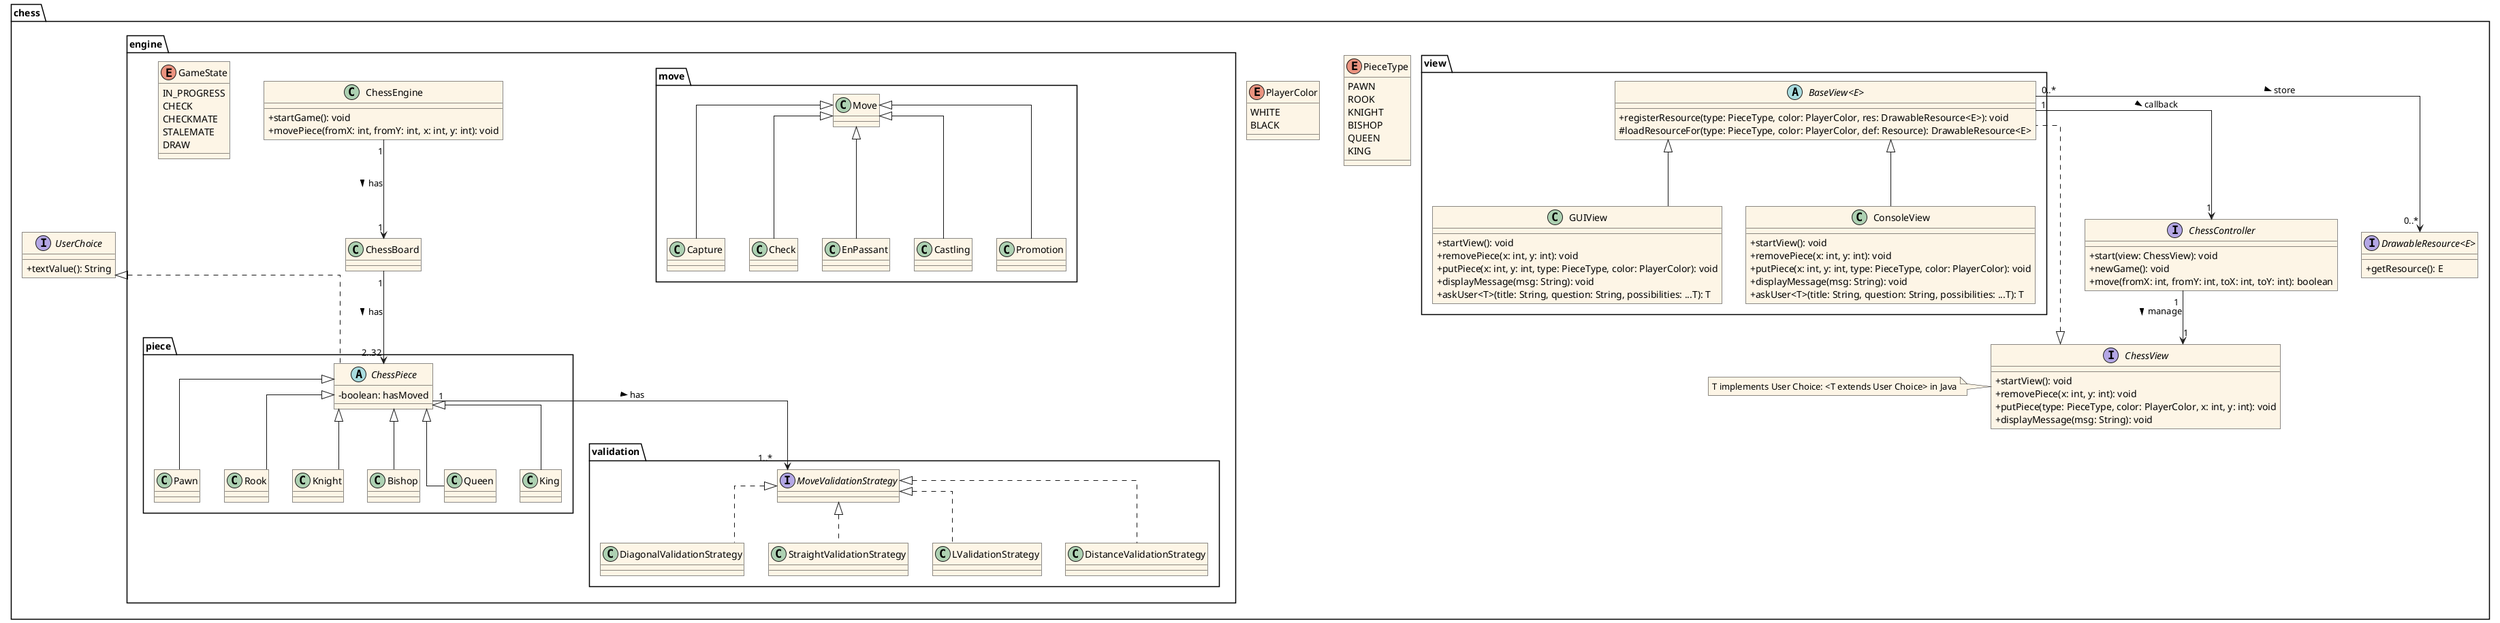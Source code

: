 @startuml
skinparam linetype ortho
skinparam roundCorner 0
skinparam classAttributeIconSize 0
skinparam ClassBackgroundColor #OldLace
skinparam NoteBackgroundColor #OldLace
skinparam Shadowing false
top to bottom direction

package chess {
    enum PieceType {
        PAWN
        ROOK
        KNIGHT
        BISHOP
        QUEEN
        KING
    }

    enum PlayerColor {
        WHITE
        BLACK
    }

    interface ChessController {
        + start(view: ChessView): void
        + newGame(): void
        + move(fromX: int, fromY: int, toX: int, toY: int): boolean
    }

    interface UserChoice {
        + textValue(): String
    }

    interface "DrawableResource<E>" {
        + getResource(): E
    }

    interface ChessView {
        + startView(): void
        + removePiece(x: int, y: int): void
        + putPiece(type: PieceType, color: PlayerColor, x: int, y: int): void
        + displayMessage(msg: String): void
    }

    note left of ChessView
        T implements User Choice: <T extends User Choice> in Java
    end note

    package view {
        abstract class "BaseView<E>" implements chess.ChessView {
            + registerResource(type: PieceType, color: PlayerColor, res: DrawableResource<E>): void
            # loadResourceFor(type: PieceType, color: PlayerColor, def: Resource): DrawableResource<E>
        }

        class GUIView extends "BaseView<E>" {
            + startView(): void
            + removePiece(x: int, y: int): void
            + putPiece(x: int, y: int, type: PieceType, color: PlayerColor): void
            + displayMessage(msg: String): void
            + askUser<T>(title: String, question: String, possibilities: ...T): T
        }

        class ConsoleView extends "BaseView<E>" {
            + startView(): void
            + removePiece(x: int, y: int): void
            + putPiece(x: int, y: int, type: PieceType, color: PlayerColor): void
            + displayMessage(msg: String): void
            + askUser<T>(title: String, question: String, possibilities: ...T): T
        }
    }

    package engine {
        class ChessEngine {
            + startGame(): void
            + movePiece(fromX: int, fromY: int, x: int, y: int): void
        }

        enum GameState {
            IN_PROGRESS
            CHECK
            CHECKMATE
            STALEMATE
            DRAW
        }

        class ChessBoard {}

        package piece {
            abstract class ChessPiece implements chess.UserChoice {
                - boolean: hasMoved
            }
            class Pawn extends ChessPiece {}
            class Rook extends ChessPiece {}
            class Knight extends ChessPiece {}
            class Bishop extends ChessPiece {}
            class Queen extends ChessPiece {}
            class King extends ChessPiece {}

        }

        package validation {
            interface MoveValidationStrategy {}
            class DiagonalValidationStrategy implements MoveValidationStrategy {}
            class StraightValidationStrategy implements MoveValidationStrategy {}
            class LValidationStrategy implements MoveValidationStrategy {}
            class DistanceValidationStrategy implements MoveValidationStrategy {}
        }

        package move {
            class Move {} 

            class Capture extends Move {}
            class Check extends Move {}
            class EnPassant extends Move {}
            class Castling extends Move {}
            class Promotion extends Move {}
        }
    }
}

ChessController "1" --> "1" ChessView : manage >
"BaseView<E>" "1" --> "1" ChessController : callback >
"BaseView<E>" "0..*" --> "0..*" "DrawableResource<E>" : store >

ChessEngine "1" --> "1" ChessBoard : has >
ChessPiece "1" --> "1..*" MoveValidationStrategy : has >
ChessBoard "1" --> "2..32" ChessPiece : has >

@enduml
